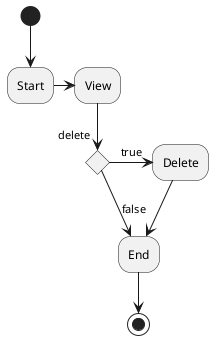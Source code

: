@startuml

(*) --> "Start"
-> "View"
if "delete" then
  ->[true] "Delete"
  --> "End"
else
  -->[false] "End"
--> (*)
@enduml
